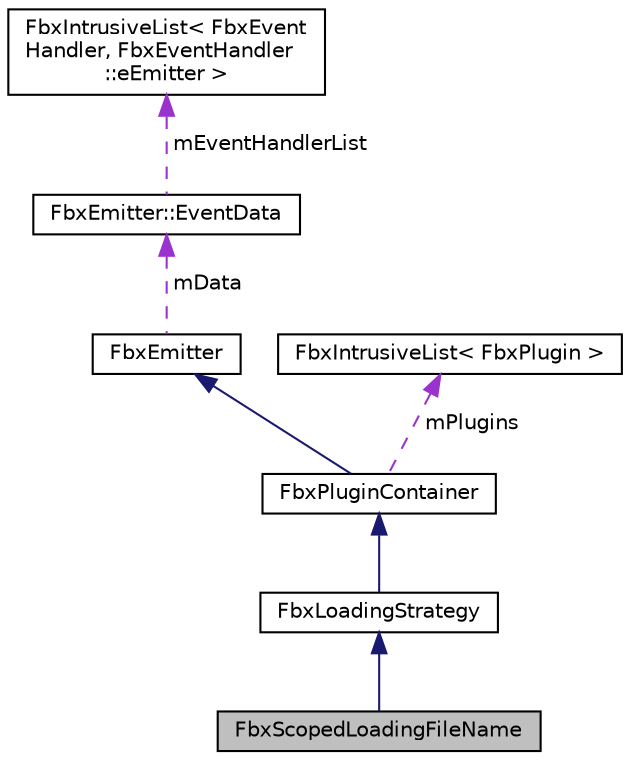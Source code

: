 digraph "FbxScopedLoadingFileName"
{
  edge [fontname="Helvetica",fontsize="10",labelfontname="Helvetica",labelfontsize="10"];
  node [fontname="Helvetica",fontsize="10",shape=record];
  Node4 [label="FbxScopedLoadingFileName",height=0.2,width=0.4,color="black", fillcolor="grey75", style="filled", fontcolor="black"];
  Node5 -> Node4 [dir="back",color="midnightblue",fontsize="10",style="solid"];
  Node5 [label="FbxLoadingStrategy",height=0.2,width=0.4,color="black", fillcolor="white", style="filled",URL="$class_fbx_loading_strategy.html"];
  Node6 -> Node5 [dir="back",color="midnightblue",fontsize="10",style="solid"];
  Node6 [label="FbxPluginContainer",height=0.2,width=0.4,color="black", fillcolor="white", style="filled",URL="$class_fbx_plugin_container.html"];
  Node7 -> Node6 [dir="back",color="midnightblue",fontsize="10",style="solid"];
  Node7 [label="FbxEmitter",height=0.2,width=0.4,color="black", fillcolor="white", style="filled",URL="$class_fbx_emitter.html"];
  Node8 -> Node7 [dir="back",color="darkorchid3",fontsize="10",style="dashed",label=" mData" ];
  Node8 [label="FbxEmitter::EventData",height=0.2,width=0.4,color="black", fillcolor="white", style="filled",URL="$struct_fbx_emitter_1_1_event_data.html"];
  Node9 -> Node8 [dir="back",color="darkorchid3",fontsize="10",style="dashed",label=" mEventHandlerList" ];
  Node9 [label="FbxIntrusiveList\< FbxEvent\lHandler, FbxEventHandler\l::eEmitter \>",height=0.2,width=0.4,color="black", fillcolor="white", style="filled",URL="$class_fbx_intrusive_list.html"];
  Node10 -> Node6 [dir="back",color="darkorchid3",fontsize="10",style="dashed",label=" mPlugins" ];
  Node10 [label="FbxIntrusiveList\< FbxPlugin \>",height=0.2,width=0.4,color="black", fillcolor="white", style="filled",URL="$class_fbx_intrusive_list.html"];
}
